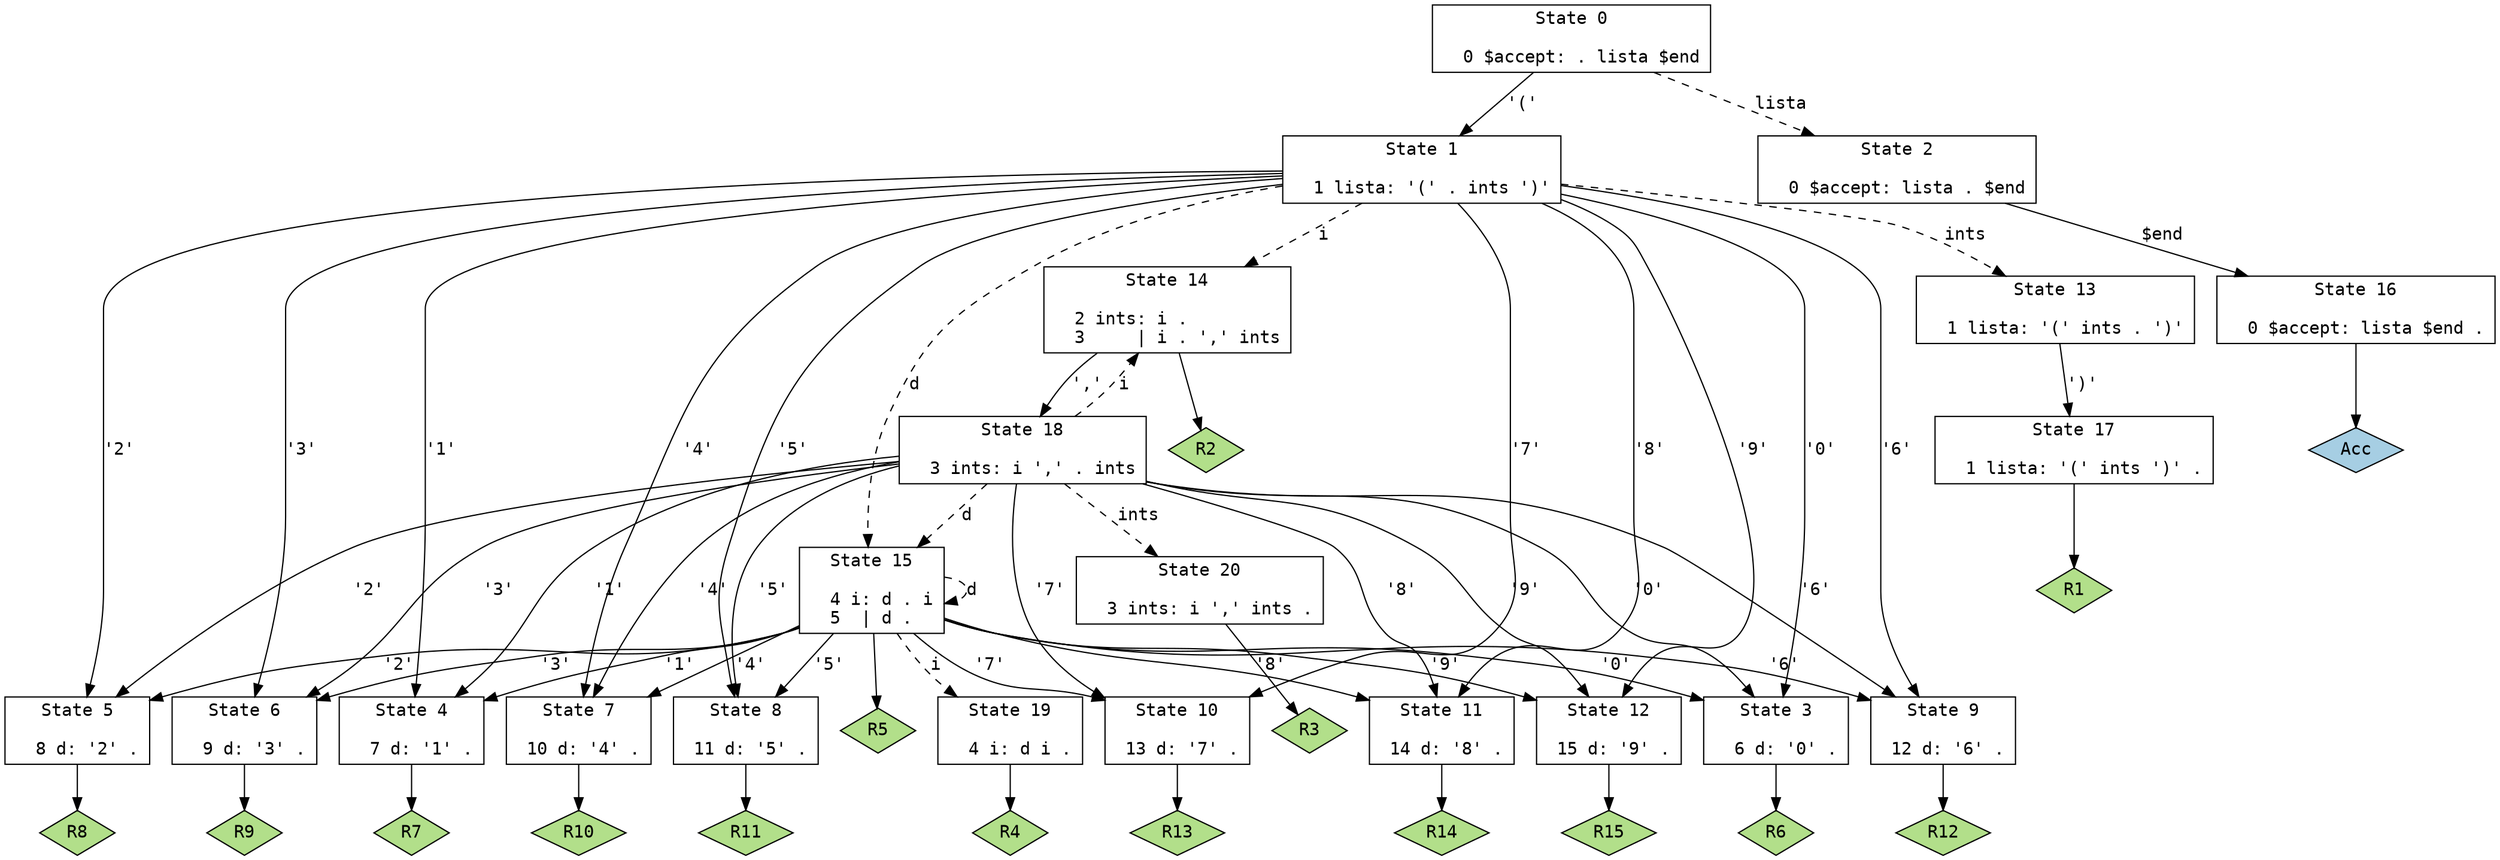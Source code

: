 // Generated by GNU Bison 3.0.4.
// Report bugs to <bug-bison@gnu.org>.
// Home page: <http://www.gnu.org/software/bison/>.

digraph "ex1.y"
{
  node [fontname = courier, shape = box, colorscheme = paired6]
  edge [fontname = courier]

  0 [label="State 0\n\l  0 $accept: . lista $end\l"]
  0 -> 1 [style=solid label="'('"]
  0 -> 2 [style=dashed label="lista"]
  1 [label="State 1\n\l  1 lista: '(' . ints ')'\l"]
  1 -> 3 [style=solid label="'0'"]
  1 -> 4 [style=solid label="'1'"]
  1 -> 5 [style=solid label="'2'"]
  1 -> 6 [style=solid label="'3'"]
  1 -> 7 [style=solid label="'4'"]
  1 -> 8 [style=solid label="'5'"]
  1 -> 9 [style=solid label="'6'"]
  1 -> 10 [style=solid label="'7'"]
  1 -> 11 [style=solid label="'8'"]
  1 -> 12 [style=solid label="'9'"]
  1 -> 13 [style=dashed label="ints"]
  1 -> 14 [style=dashed label="i"]
  1 -> 15 [style=dashed label="d"]
  2 [label="State 2\n\l  0 $accept: lista . $end\l"]
  2 -> 16 [style=solid label="$end"]
  3 [label="State 3\n\l  6 d: '0' .\l"]
  3 -> "3R6" [style=solid]
 "3R6" [label="R6", fillcolor=3, shape=diamond, style=filled]
  4 [label="State 4\n\l  7 d: '1' .\l"]
  4 -> "4R7" [style=solid]
 "4R7" [label="R7", fillcolor=3, shape=diamond, style=filled]
  5 [label="State 5\n\l  8 d: '2' .\l"]
  5 -> "5R8" [style=solid]
 "5R8" [label="R8", fillcolor=3, shape=diamond, style=filled]
  6 [label="State 6\n\l  9 d: '3' .\l"]
  6 -> "6R9" [style=solid]
 "6R9" [label="R9", fillcolor=3, shape=diamond, style=filled]
  7 [label="State 7\n\l 10 d: '4' .\l"]
  7 -> "7R10" [style=solid]
 "7R10" [label="R10", fillcolor=3, shape=diamond, style=filled]
  8 [label="State 8\n\l 11 d: '5' .\l"]
  8 -> "8R11" [style=solid]
 "8R11" [label="R11", fillcolor=3, shape=diamond, style=filled]
  9 [label="State 9\n\l 12 d: '6' .\l"]
  9 -> "9R12" [style=solid]
 "9R12" [label="R12", fillcolor=3, shape=diamond, style=filled]
  10 [label="State 10\n\l 13 d: '7' .\l"]
  10 -> "10R13" [style=solid]
 "10R13" [label="R13", fillcolor=3, shape=diamond, style=filled]
  11 [label="State 11\n\l 14 d: '8' .\l"]
  11 -> "11R14" [style=solid]
 "11R14" [label="R14", fillcolor=3, shape=diamond, style=filled]
  12 [label="State 12\n\l 15 d: '9' .\l"]
  12 -> "12R15" [style=solid]
 "12R15" [label="R15", fillcolor=3, shape=diamond, style=filled]
  13 [label="State 13\n\l  1 lista: '(' ints . ')'\l"]
  13 -> 17 [style=solid label="')'"]
  14 [label="State 14\n\l  2 ints: i .\l  3     | i . ',' ints\l"]
  14 -> 18 [style=solid label="','"]
  14 -> "14R2" [style=solid]
 "14R2" [label="R2", fillcolor=3, shape=diamond, style=filled]
  15 [label="State 15\n\l  4 i: d . i\l  5  | d .\l"]
  15 -> 3 [style=solid label="'0'"]
  15 -> 4 [style=solid label="'1'"]
  15 -> 5 [style=solid label="'2'"]
  15 -> 6 [style=solid label="'3'"]
  15 -> 7 [style=solid label="'4'"]
  15 -> 8 [style=solid label="'5'"]
  15 -> 9 [style=solid label="'6'"]
  15 -> 10 [style=solid label="'7'"]
  15 -> 11 [style=solid label="'8'"]
  15 -> 12 [style=solid label="'9'"]
  15 -> 19 [style=dashed label="i"]
  15 -> 15 [style=dashed label="d"]
  15 -> "15R5" [style=solid]
 "15R5" [label="R5", fillcolor=3, shape=diamond, style=filled]
  16 [label="State 16\n\l  0 $accept: lista $end .\l"]
  16 -> "16R0" [style=solid]
 "16R0" [label="Acc", fillcolor=1, shape=diamond, style=filled]
  17 [label="State 17\n\l  1 lista: '(' ints ')' .\l"]
  17 -> "17R1" [style=solid]
 "17R1" [label="R1", fillcolor=3, shape=diamond, style=filled]
  18 [label="State 18\n\l  3 ints: i ',' . ints\l"]
  18 -> 3 [style=solid label="'0'"]
  18 -> 4 [style=solid label="'1'"]
  18 -> 5 [style=solid label="'2'"]
  18 -> 6 [style=solid label="'3'"]
  18 -> 7 [style=solid label="'4'"]
  18 -> 8 [style=solid label="'5'"]
  18 -> 9 [style=solid label="'6'"]
  18 -> 10 [style=solid label="'7'"]
  18 -> 11 [style=solid label="'8'"]
  18 -> 12 [style=solid label="'9'"]
  18 -> 20 [style=dashed label="ints"]
  18 -> 14 [style=dashed label="i"]
  18 -> 15 [style=dashed label="d"]
  19 [label="State 19\n\l  4 i: d i .\l"]
  19 -> "19R4" [style=solid]
 "19R4" [label="R4", fillcolor=3, shape=diamond, style=filled]
  20 [label="State 20\n\l  3 ints: i ',' ints .\l"]
  20 -> "20R3" [style=solid]
 "20R3" [label="R3", fillcolor=3, shape=diamond, style=filled]
}
